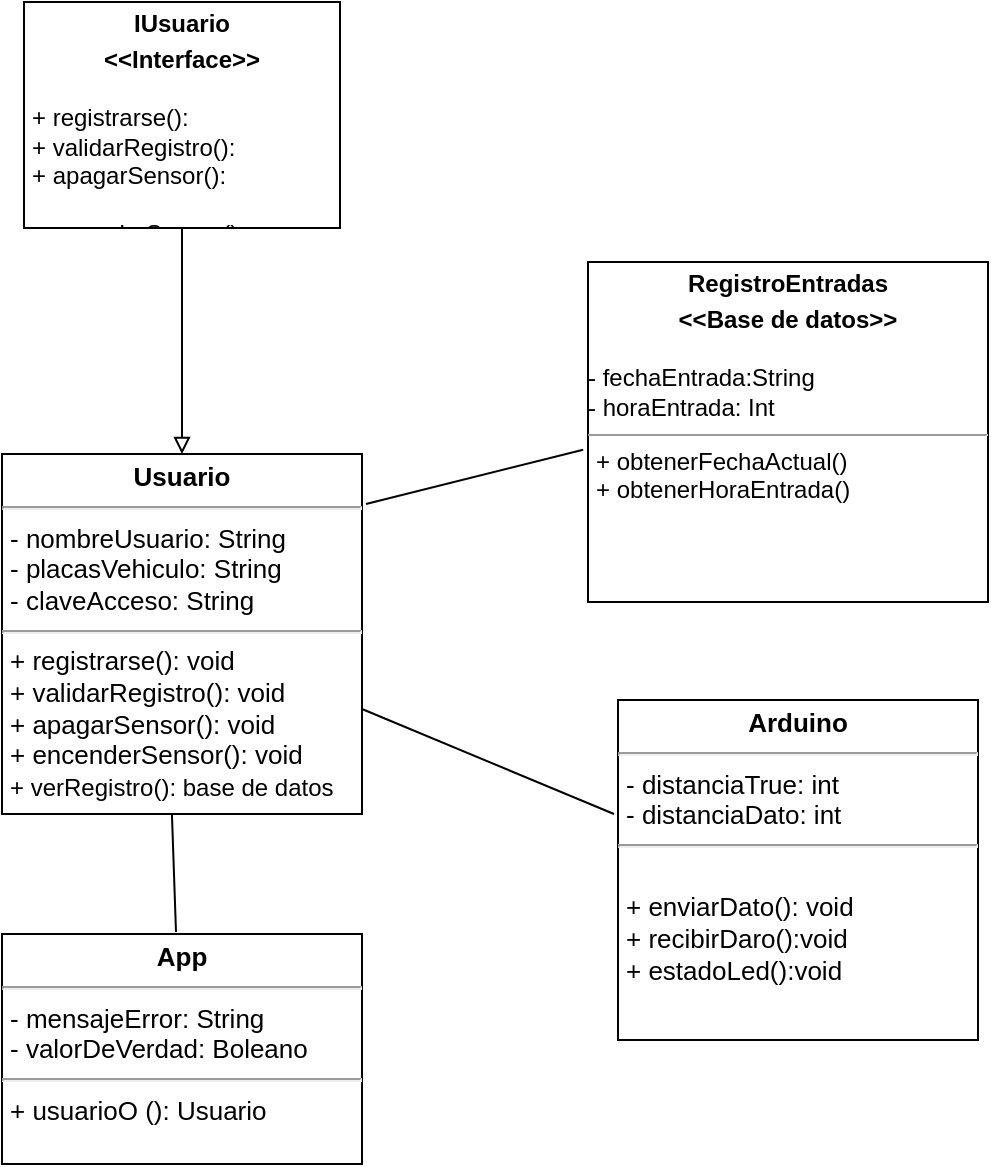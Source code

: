 <mxfile>
    <diagram id="CpMUrHeU7Qo3j5JYWF4j" name="Página-1">
        <mxGraphModel dx="1115" dy="719" grid="0" gridSize="10" guides="1" tooltips="1" connect="1" arrows="1" fold="1" page="1" pageScale="1" pageWidth="827" pageHeight="1169" math="0" shadow="0">
            <root>
                <mxCell id="0"/>
                <mxCell id="1" parent="0"/>
                <mxCell id="8" value="&lt;p style=&quot;margin: 4px 0px 0px; text-align: center; font-size: 13px;&quot;&gt;&lt;b&gt;Usuario&lt;/b&gt;&lt;/p&gt;&lt;hr style=&quot;font-size: 13px;&quot;&gt;&lt;p style=&quot;margin: 0px 0px 0px 4px; font-size: 13px;&quot;&gt;- nombreUsuario: String&lt;/p&gt;&lt;p style=&quot;margin: 0px 0px 0px 4px; font-size: 13px;&quot;&gt;- placasVehiculo: String&lt;/p&gt;&lt;p style=&quot;margin: 0px 0px 0px 4px; font-size: 13px;&quot;&gt;- claveAcceso: String&lt;/p&gt;&lt;hr style=&quot;font-size: 13px;&quot;&gt;&lt;p style=&quot;margin: 0px 0px 0px 4px; font-size: 13px;&quot;&gt;+ registrarse(): void&lt;/p&gt;&lt;p style=&quot;margin: 0px 0px 0px 4px; font-size: 13px;&quot;&gt;&lt;span style=&quot;background-color: initial;&quot;&gt;+ validarRegistro(): void&lt;/span&gt;&lt;br&gt;&lt;/p&gt;&lt;p style=&quot;margin: 0px 0px 0px 4px; font-size: 13px;&quot;&gt;+ apagarSensor(): void&lt;/p&gt;&lt;p style=&quot;margin: 0px 0px 0px 4px; font-size: 13px;&quot;&gt;+ encenderSensor(): void&lt;/p&gt;&lt;p style=&quot;margin: 0px 0px 0px 4px; font-size: 13px;&quot;&gt;&lt;span style=&quot;font-size: 12px;&quot;&gt;+ verRegistro(): base de datos&lt;/span&gt;&lt;br&gt;&lt;/p&gt;&lt;p style=&quot;margin: 0px 0px 0px 4px; font-size: 13px;&quot;&gt;&lt;br&gt;&lt;/p&gt;&lt;p style=&quot;margin: 0px 0px 0px 4px; font-size: 13px;&quot;&gt;&lt;br&gt;&lt;/p&gt;" style="verticalAlign=top;align=left;overflow=fill;fontSize=13;fontFamily=Helvetica;html=1;" parent="1" vertex="1">
                    <mxGeometry x="145" y="306" width="180" height="180" as="geometry"/>
                </mxCell>
                <mxCell id="21" value="&lt;p style=&quot;margin:0px;margin-top:4px;text-align:center;&quot;&gt;&lt;b&gt;RegistroEntradas&lt;/b&gt;&lt;/p&gt;&lt;p style=&quot;margin:0px;margin-top:4px;text-align:center;&quot;&gt;&lt;b&gt;&amp;lt;&amp;lt;Base de datos&amp;gt;&amp;gt;&lt;/b&gt;&lt;/p&gt;&lt;p style=&quot;margin:0px;margin-left:4px;&quot;&gt;&lt;br&gt;&lt;/p&gt;- fechaEntrada:String&lt;br style=&quot;padding: 0px; margin: 0px;&quot;&gt;- horaEntrada: Int&lt;br&gt;&lt;hr size=&quot;1&quot;&gt;&lt;p style=&quot;margin:0px;margin-left:4px;&quot;&gt;+ obtenerFechaActual()&lt;/p&gt;&lt;p style=&quot;margin:0px;margin-left:4px;&quot;&gt;+ obtenerHoraEntrada()&lt;/p&gt;&lt;p style=&quot;margin:0px;margin-left:4px;&quot;&gt;&lt;br&gt;&lt;/p&gt;&lt;p style=&quot;margin:0px;margin-left:4px;&quot;&gt;&lt;br&gt;&lt;/p&gt;" style="verticalAlign=top;align=left;overflow=fill;fontSize=12;fontFamily=Helvetica;html=1;" parent="1" vertex="1">
                    <mxGeometry x="438" y="210" width="200" height="170" as="geometry"/>
                </mxCell>
                <mxCell id="24" value="&lt;p style=&quot;margin: 4px 0px 0px; text-align: center; font-size: 13px;&quot;&gt;&lt;b&gt;Arduino&lt;/b&gt;&lt;/p&gt;&lt;hr style=&quot;font-size: 13px;&quot;&gt;&lt;p style=&quot;margin: 0px 0px 0px 4px; font-size: 13px;&quot;&gt;- distanciaTrue: int&lt;/p&gt;&lt;p style=&quot;margin: 0px 0px 0px 4px; font-size: 13px;&quot;&gt;- distanciaDato: int&lt;/p&gt;&lt;hr style=&quot;font-size: 13px;&quot;&gt;&lt;p style=&quot;margin: 0px 0px 0px 4px; font-size: 13px;&quot;&gt;&amp;nbsp;&lt;/p&gt;&lt;p style=&quot;margin: 0px 0px 0px 4px; font-size: 13px;&quot;&gt;+ enviarDato(): void&lt;/p&gt;&lt;p style=&quot;margin: 0px 0px 0px 4px; font-size: 13px;&quot;&gt;+ recibirDaro():void&lt;/p&gt;&lt;p style=&quot;margin: 0px 0px 0px 4px; font-size: 13px;&quot;&gt;+ estadoLed():void&lt;/p&gt;&lt;p style=&quot;margin: 0px 0px 0px 4px; font-size: 13px;&quot;&gt;&lt;br&gt;&lt;/p&gt;&lt;p style=&quot;margin: 0px 0px 0px 4px; font-size: 13px;&quot;&gt;&lt;br&gt;&lt;/p&gt;" style="verticalAlign=top;align=left;overflow=fill;fontSize=13;fontFamily=Helvetica;html=1;" parent="1" vertex="1">
                    <mxGeometry x="453" y="429" width="180" height="170" as="geometry"/>
                </mxCell>
                <mxCell id="25" value="&lt;p style=&quot;margin: 4px 0px 0px; text-align: center; font-size: 13px;&quot;&gt;&lt;b&gt;App&lt;/b&gt;&lt;/p&gt;&lt;hr style=&quot;font-size: 13px;&quot;&gt;&lt;p style=&quot;margin: 0px 0px 0px 4px; font-size: 13px;&quot;&gt;- mensajeError: String&lt;/p&gt;&lt;p style=&quot;margin: 0px 0px 0px 4px; font-size: 13px;&quot;&gt;- valorDeVerdad: Boleano&lt;/p&gt;&lt;hr style=&quot;font-size: 13px;&quot;&gt;&lt;p style=&quot;margin: 0px 0px 0px 4px; font-size: 13px;&quot;&gt;+ usuarioO (): Usuario&lt;/p&gt;&lt;br&gt;&lt;p style=&quot;margin: 0px 0px 0px 4px; font-size: 13px;&quot;&gt;&lt;br&gt;&lt;/p&gt;" style="verticalAlign=top;align=left;overflow=fill;fontSize=13;fontFamily=Helvetica;html=1;" parent="1" vertex="1">
                    <mxGeometry x="145" y="546" width="180" height="115" as="geometry"/>
                </mxCell>
                <mxCell id="26" value="" style="endArrow=none;startArrow=none;endFill=0;startFill=0;html=1;fontSize=13;exitX=0.472;exitY=1;exitDx=0;exitDy=0;exitPerimeter=0;" parent="1" source="8" edge="1">
                    <mxGeometry width="160" relative="1" as="geometry">
                        <mxPoint x="235" y="498.5" as="sourcePoint"/>
                        <mxPoint x="232" y="545" as="targetPoint"/>
                    </mxGeometry>
                </mxCell>
                <mxCell id="28" value="&lt;p style=&quot;margin:0px;margin-top:4px;text-align:center;&quot;&gt;&lt;b&gt;IUsuario&lt;/b&gt;&lt;/p&gt;&lt;p style=&quot;margin:0px;margin-top:4px;text-align:center;&quot;&gt;&lt;b&gt;&amp;lt;&amp;lt;Interface&amp;gt;&amp;gt;&lt;/b&gt;&lt;/p&gt;&lt;p style=&quot;margin:0px;margin-left:4px;&quot;&gt;&lt;/p&gt;&lt;br style=&quot;padding: 0px; margin: 0px;&quot;&gt;&lt;p style=&quot;margin:0px;margin-left:4px;&quot;&gt;+ registrarse():&amp;nbsp;&lt;/p&gt;&lt;p style=&quot;margin:0px;margin-left:4px;&quot;&gt;+ validarRegistro():&lt;/p&gt;&lt;p style=&quot;margin:0px;margin-left:4px;&quot;&gt;+ apagarSensor():&lt;/p&gt;&lt;p style=&quot;margin:0px;margin-left:4px;&quot;&gt;&lt;br&gt;&lt;/p&gt;&lt;p style=&quot;margin:0px;margin-left:4px;&quot;&gt;+encenderSensor():&lt;/p&gt;&lt;p style=&quot;margin:0px;margin-left:4px;&quot;&gt;&lt;br&gt;&lt;/p&gt;" style="verticalAlign=top;align=left;overflow=fill;fontSize=12;fontFamily=Helvetica;html=1;" parent="1" vertex="1">
                    <mxGeometry x="156" y="80" width="158" height="113" as="geometry"/>
                </mxCell>
                <mxCell id="29" value="" style="endArrow=block;startArrow=none;endFill=0;startFill=0;html=1;fontSize=13;entryX=0.5;entryY=0;entryDx=0;entryDy=0;exitX=0.5;exitY=1;exitDx=0;exitDy=0;" parent="1" source="28" target="8" edge="1">
                    <mxGeometry width="160" relative="1" as="geometry">
                        <mxPoint x="235" y="205" as="sourcePoint"/>
                        <mxPoint x="531" y="630" as="targetPoint"/>
                    </mxGeometry>
                </mxCell>
                <mxCell id="39" value="" style="endArrow=none;startArrow=none;endFill=0;startFill=0;html=1;fontSize=13;exitX=-0.012;exitY=0.552;exitDx=0;exitDy=0;exitPerimeter=0;" edge="1" parent="1" source="21">
                    <mxGeometry width="160" relative="1" as="geometry">
                        <mxPoint x="239.96" y="496" as="sourcePoint"/>
                        <mxPoint x="327" y="331" as="targetPoint"/>
                    </mxGeometry>
                </mxCell>
                <mxCell id="40" value="" style="endArrow=none;startArrow=none;endFill=0;startFill=0;html=1;fontSize=13;" edge="1" parent="1" target="8">
                    <mxGeometry width="160" relative="1" as="geometry">
                        <mxPoint x="451" y="486" as="sourcePoint"/>
                        <mxPoint x="337" y="341" as="targetPoint"/>
                    </mxGeometry>
                </mxCell>
            </root>
        </mxGraphModel>
    </diagram>
</mxfile>